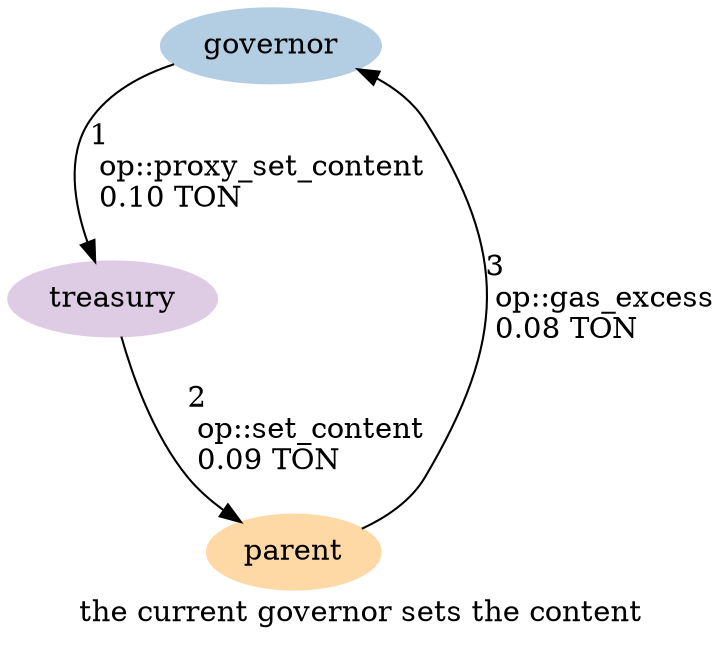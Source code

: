digraph {
    label="the current governor sets the content"
    node [ colorscheme=pastel19 style=filled ]

    /* Entities */
    governor [ color=2 ]
    treasury [ color=4 ]
    parent [ color=5 ]

    /* Relationships */
    governor -> treasury [ label="1\l op::proxy_set_content\l 0.10 TON\l" ]
    treasury -> parent [ label="2\l op::set_content\l 0.09 TON\l"]
    parent -> governor [ label="3\l op::gas_excess\l 0.08 TON\l" ]

    /* Ranks */
    { rank=min governor }
}

